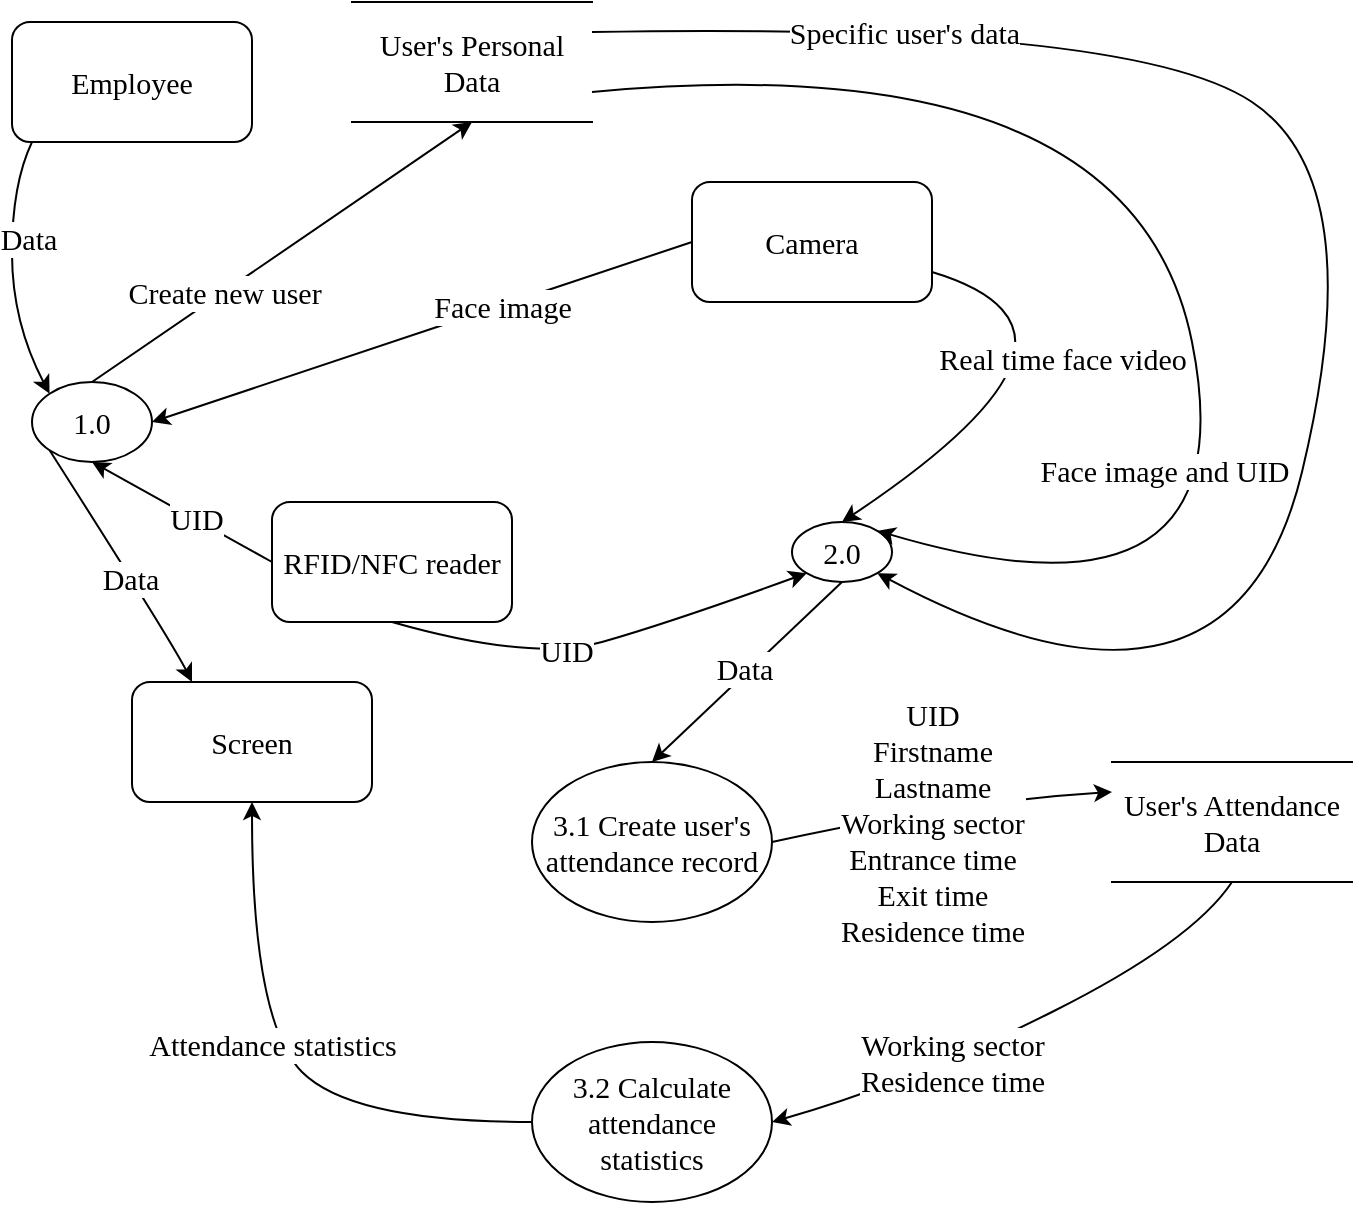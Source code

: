 <mxfile version="19.0.3" type="device"><diagram id="48Ti4a2o96BWrbXMQiaO" name="Page-1"><mxGraphModel dx="1038" dy="649" grid="1" gridSize="10" guides="1" tooltips="1" connect="1" arrows="1" fold="1" page="1" pageScale="1" pageWidth="827" pageHeight="1169" math="0" shadow="0"><root><mxCell id="0"/><mxCell id="1" parent="0"/><mxCell id="D2a95OKzljxfDCXw_Kl4-2" value="User's Personal Data" style="shape=partialRectangle;whiteSpace=wrap;html=1;left=0;right=0;fillColor=none;fontFamily=Times New Roman;fontSize=15;" parent="1" vertex="1"><mxGeometry x="240" y="30" width="120" height="60" as="geometry"/></mxCell><mxCell id="D2a95OKzljxfDCXw_Kl4-3" value="Employee" style="rounded=1;whiteSpace=wrap;html=1;fontFamily=Times New Roman;fontSize=15;" parent="1" vertex="1"><mxGeometry x="70" y="40" width="120" height="60" as="geometry"/></mxCell><mxCell id="D2a95OKzljxfDCXw_Kl4-20" style="edgeStyle=orthogonalEdgeStyle;rounded=0;orthogonalLoop=1;jettySize=auto;html=1;exitX=0.5;exitY=0;exitDx=0;exitDy=0;fontFamily=Times New Roman;fontSize=15;" parent="1" edge="1"><mxGeometry relative="1" as="geometry"><mxPoint x="410" y="250" as="targetPoint"/></mxGeometry></mxCell><mxCell id="D2a95OKzljxfDCXw_Kl4-25" value="Card's informations" style="edgeLabel;html=1;align=center;verticalAlign=middle;resizable=0;points=[];fontSize=15;fontFamily=Times New Roman;" parent="D2a95OKzljxfDCXw_Kl4-20" vertex="1" connectable="0"><mxGeometry x="-0.236" y="1" relative="1" as="geometry"><mxPoint y="22" as="offset"/></mxGeometry></mxCell><mxCell id="D2a95OKzljxfDCXw_Kl4-10" value="Camera" style="rounded=1;whiteSpace=wrap;html=1;fontFamily=Times New Roman;fontSize=15;" parent="1" vertex="1"><mxGeometry x="410" y="120" width="120" height="60" as="geometry"/></mxCell><mxCell id="D2a95OKzljxfDCXw_Kl4-11" value="Screen" style="rounded=1;whiteSpace=wrap;html=1;fontFamily=Times New Roman;fontSize=15;" parent="1" vertex="1"><mxGeometry x="130" y="370" width="120" height="60" as="geometry"/></mxCell><mxCell id="D2a95OKzljxfDCXw_Kl4-12" value="RFID/NFC reader" style="rounded=1;whiteSpace=wrap;html=1;fontFamily=Times New Roman;fontSize=15;" parent="1" vertex="1"><mxGeometry x="200" y="280" width="120" height="60" as="geometry"/></mxCell><mxCell id="D2a95OKzljxfDCXw_Kl4-15" value="" style="curved=1;endArrow=classic;html=1;rounded=0;fontFamily=Times New Roman;fontSize=15;exitX=0;exitY=1;exitDx=0;exitDy=0;entryX=0;entryY=0;entryDx=0;entryDy=0;" parent="1" target="D2a95OKzljxfDCXw_Kl4-47" edge="1"><mxGeometry width="50" height="50" relative="1" as="geometry"><mxPoint x="80" y="100" as="sourcePoint"/><mxPoint x="77.574" y="291.716" as="targetPoint"/><Array as="points"><mxPoint x="70" y="121"/><mxPoint x="70" y="190"/></Array></mxGeometry></mxCell><mxCell id="D2a95OKzljxfDCXw_Kl4-41" value="Data" style="edgeLabel;html=1;align=center;verticalAlign=middle;resizable=0;points=[];fontSize=15;fontFamily=Times New Roman;" parent="D2a95OKzljxfDCXw_Kl4-15" vertex="1" connectable="0"><mxGeometry x="-0.002" y="1" relative="1" as="geometry"><mxPoint x="7" y="-16" as="offset"/></mxGeometry></mxCell><mxCell id="D2a95OKzljxfDCXw_Kl4-16" value="" style="curved=1;endArrow=classic;html=1;rounded=0;fontFamily=Times New Roman;fontSize=15;exitX=0;exitY=0.5;exitDx=0;exitDy=0;entryX=0.5;entryY=1;entryDx=0;entryDy=0;" parent="1" source="D2a95OKzljxfDCXw_Kl4-12" target="D2a95OKzljxfDCXw_Kl4-47" edge="1"><mxGeometry width="50" height="50" relative="1" as="geometry"><mxPoint x="220" y="440" as="sourcePoint"/><mxPoint x="350" y="400" as="targetPoint"/><Array as="points"/></mxGeometry></mxCell><mxCell id="D2a95OKzljxfDCXw_Kl4-22" value="UID" style="edgeLabel;html=1;align=center;verticalAlign=middle;resizable=0;points=[];fontSize=15;fontFamily=Times New Roman;" parent="D2a95OKzljxfDCXw_Kl4-16" vertex="1" connectable="0"><mxGeometry x="-0.133" y="-1" relative="1" as="geometry"><mxPoint as="offset"/></mxGeometry></mxCell><mxCell id="D2a95OKzljxfDCXw_Kl4-17" value="" style="curved=1;endArrow=classic;html=1;rounded=0;fontFamily=Times New Roman;fontSize=15;entryX=1;entryY=0.5;entryDx=0;entryDy=0;exitX=0;exitY=0.5;exitDx=0;exitDy=0;" parent="1" source="D2a95OKzljxfDCXw_Kl4-10" target="D2a95OKzljxfDCXw_Kl4-47" edge="1"><mxGeometry width="50" height="50" relative="1" as="geometry"><mxPoint x="540" y="160" as="sourcePoint"/><mxPoint x="630" y="260" as="targetPoint"/><Array as="points"/></mxGeometry></mxCell><mxCell id="D2a95OKzljxfDCXw_Kl4-32" value="Face image" style="edgeLabel;html=1;align=center;verticalAlign=middle;resizable=0;points=[];fontSize=15;fontFamily=Times New Roman;" parent="D2a95OKzljxfDCXw_Kl4-17" vertex="1" connectable="0"><mxGeometry x="-0.293" y="1" relative="1" as="geometry"><mxPoint y="-1" as="offset"/></mxGeometry></mxCell><mxCell id="D2a95OKzljxfDCXw_Kl4-23" value="" style="curved=1;endArrow=classic;html=1;rounded=0;fontFamily=Times New Roman;fontSize=15;exitX=0.5;exitY=0;exitDx=0;exitDy=0;entryX=0.5;entryY=1;entryDx=0;entryDy=0;" parent="1" source="D2a95OKzljxfDCXw_Kl4-47" target="D2a95OKzljxfDCXw_Kl4-2" edge="1"><mxGeometry width="50" height="50" relative="1" as="geometry"><mxPoint x="410" y="170" as="sourcePoint"/><mxPoint x="490" y="110" as="targetPoint"/><Array as="points"/></mxGeometry></mxCell><mxCell id="D2a95OKzljxfDCXw_Kl4-26" value="Create new user" style="edgeLabel;html=1;align=center;verticalAlign=middle;resizable=0;points=[];fontSize=15;fontFamily=Times New Roman;" parent="D2a95OKzljxfDCXw_Kl4-23" vertex="1" connectable="0"><mxGeometry x="-0.311" relative="1" as="geometry"><mxPoint as="offset"/></mxGeometry></mxCell><mxCell id="D2a95OKzljxfDCXw_Kl4-47" value="1.0" style="ellipse;whiteSpace=wrap;html=1;fontFamily=Times New Roman;fontSize=15;" parent="1" vertex="1"><mxGeometry x="80" y="220" width="60" height="40" as="geometry"/></mxCell><mxCell id="9BydDUy9M2rx86zUnMPT-1" value="" style="curved=1;endArrow=classic;html=1;rounded=0;exitX=0;exitY=1;exitDx=0;exitDy=0;entryX=0.25;entryY=0;entryDx=0;entryDy=0;fontFamily=Times New Roman;fontSize=15;" parent="1" source="D2a95OKzljxfDCXw_Kl4-47" target="D2a95OKzljxfDCXw_Kl4-11" edge="1"><mxGeometry width="50" height="50" relative="1" as="geometry"><mxPoint x="350" y="340" as="sourcePoint"/><mxPoint x="400" y="290" as="targetPoint"/><Array as="points"><mxPoint x="150" y="350"/></Array></mxGeometry></mxCell><mxCell id="9BydDUy9M2rx86zUnMPT-2" value="Data" style="edgeLabel;html=1;align=center;verticalAlign=middle;resizable=0;points=[];fontFamily=Times New Roman;fontSize=15;" parent="9BydDUy9M2rx86zUnMPT-1" vertex="1" connectable="0"><mxGeometry x="0.011" y="6" relative="1" as="geometry"><mxPoint x="-2" y="9" as="offset"/></mxGeometry></mxCell><mxCell id="9BydDUy9M2rx86zUnMPT-8" value="2.0" style="ellipse;whiteSpace=wrap;html=1;fontFamily=Times New Roman;fontSize=15;" parent="1" vertex="1"><mxGeometry x="460" y="290" width="50" height="30" as="geometry"/></mxCell><mxCell id="9BydDUy9M2rx86zUnMPT-10" value="" style="curved=1;endArrow=classic;html=1;rounded=0;fontFamily=Times New Roman;fontSize=15;exitX=0.5;exitY=1;exitDx=0;exitDy=0;entryX=0;entryY=1;entryDx=0;entryDy=0;" parent="1" source="D2a95OKzljxfDCXw_Kl4-12" target="9BydDUy9M2rx86zUnMPT-8" edge="1"><mxGeometry width="50" height="50" relative="1" as="geometry"><mxPoint x="370" y="410" as="sourcePoint"/><mxPoint x="420" y="360" as="targetPoint"/><Array as="points"><mxPoint x="330" y="360"/><mxPoint x="400" y="340"/></Array></mxGeometry></mxCell><mxCell id="9BydDUy9M2rx86zUnMPT-13" value="UID" style="edgeLabel;html=1;align=center;verticalAlign=middle;resizable=0;points=[];fontSize=15;fontFamily=Times New Roman;" parent="9BydDUy9M2rx86zUnMPT-10" vertex="1" connectable="0"><mxGeometry x="-0.16" y="1" relative="1" as="geometry"><mxPoint as="offset"/></mxGeometry></mxCell><mxCell id="9BydDUy9M2rx86zUnMPT-11" value="" style="curved=1;endArrow=classic;html=1;rounded=0;fontFamily=Times New Roman;fontSize=15;entryX=0.5;entryY=0;entryDx=0;entryDy=0;exitX=1;exitY=0.75;exitDx=0;exitDy=0;" parent="1" source="D2a95OKzljxfDCXw_Kl4-10" target="9BydDUy9M2rx86zUnMPT-8" edge="1"><mxGeometry width="50" height="50" relative="1" as="geometry"><mxPoint x="490" y="390" as="sourcePoint"/><mxPoint x="629.038" y="238.787" as="targetPoint"/><Array as="points"><mxPoint x="580" y="180"/><mxPoint x="560" y="240"/></Array></mxGeometry></mxCell><mxCell id="9BydDUy9M2rx86zUnMPT-12" value="Real time face video" style="edgeLabel;html=1;align=center;verticalAlign=middle;resizable=0;points=[];fontSize=15;fontFamily=Times New Roman;" parent="9BydDUy9M2rx86zUnMPT-11" vertex="1" connectable="0"><mxGeometry x="-0.309" relative="1" as="geometry"><mxPoint x="21" y="10" as="offset"/></mxGeometry></mxCell><mxCell id="9BydDUy9M2rx86zUnMPT-19" value="" style="curved=1;endArrow=classic;html=1;rounded=0;fontFamily=Times New Roman;fontSize=15;exitX=1;exitY=0.75;exitDx=0;exitDy=0;entryX=1;entryY=0;entryDx=0;entryDy=0;" parent="1" source="D2a95OKzljxfDCXw_Kl4-2" target="9BydDUy9M2rx86zUnMPT-8" edge="1"><mxGeometry width="50" height="50" relative="1" as="geometry"><mxPoint x="570" y="100" as="sourcePoint"/><mxPoint x="609.246" y="446.82" as="targetPoint"/><Array as="points"><mxPoint x="630" y="50"/><mxPoint x="690" y="350"/></Array></mxGeometry></mxCell><mxCell id="9BydDUy9M2rx86zUnMPT-20" value="Face image and UID" style="edgeLabel;html=1;align=center;verticalAlign=middle;resizable=0;points=[];fontSize=15;fontFamily=Times New Roman;" parent="9BydDUy9M2rx86zUnMPT-19" vertex="1" connectable="0"><mxGeometry x="0.837" y="-7" relative="1" as="geometry"><mxPoint x="81" y="-42" as="offset"/></mxGeometry></mxCell><mxCell id="9BydDUy9M2rx86zUnMPT-22" value="" style="curved=1;endArrow=classic;html=1;rounded=0;fontFamily=Times New Roman;fontSize=15;exitX=0.5;exitY=1;exitDx=0;exitDy=0;entryX=0.5;entryY=0;entryDx=0;entryDy=0;" parent="1" source="9BydDUy9M2rx86zUnMPT-8" target="QKvb8Jh9y1Y_6Ww8Vgkc-2" edge="1"><mxGeometry width="50" height="50" relative="1" as="geometry"><mxPoint x="460" y="555" as="sourcePoint"/><mxPoint x="420" y="450" as="targetPoint"/><Array as="points"/></mxGeometry></mxCell><mxCell id="9BydDUy9M2rx86zUnMPT-23" value="Data" style="edgeLabel;html=1;align=center;verticalAlign=middle;resizable=0;points=[];fontSize=15;fontFamily=Times New Roman;" parent="9BydDUy9M2rx86zUnMPT-22" vertex="1" connectable="0"><mxGeometry x="0.159" y="-2" relative="1" as="geometry"><mxPoint x="7" y="-8" as="offset"/></mxGeometry></mxCell><mxCell id="9BydDUy9M2rx86zUnMPT-26" value="User's Attendance&lt;br style=&quot;font-size: 15px;&quot;&gt;Data" style="shape=partialRectangle;whiteSpace=wrap;html=1;left=0;right=0;fillColor=none;fontFamily=Times New Roman;fontSize=15;" parent="1" vertex="1"><mxGeometry x="620" y="410" width="120" height="60" as="geometry"/></mxCell><mxCell id="P8dIeVns6tS2s3tl7MHi-1" value="" style="curved=1;endArrow=classic;html=1;rounded=0;fontFamily=Times New Roman;fontSize=15;exitX=1;exitY=0.25;exitDx=0;exitDy=0;entryX=1;entryY=1;entryDx=0;entryDy=0;" parent="1" source="D2a95OKzljxfDCXw_Kl4-2" target="9BydDUy9M2rx86zUnMPT-8" edge="1"><mxGeometry width="50" height="50" relative="1" as="geometry"><mxPoint x="540" y="70" as="sourcePoint"/><mxPoint x="500" y="330" as="targetPoint"/><Array as="points"><mxPoint x="630" y="40"/><mxPoint x="750" y="120"/><mxPoint x="680" y="410"/></Array></mxGeometry></mxCell><mxCell id="P8dIeVns6tS2s3tl7MHi-2" value="Specific user's data" style="edgeLabel;html=1;align=center;verticalAlign=middle;resizable=0;points=[];fontSize=15;fontFamily=Times New Roman;" parent="P8dIeVns6tS2s3tl7MHi-1" vertex="1" connectable="0"><mxGeometry x="-0.66" y="-3" relative="1" as="geometry"><mxPoint as="offset"/></mxGeometry></mxCell><mxCell id="QKvb8Jh9y1Y_6Ww8Vgkc-1" value="3.2 Calculate attendance statistics" style="ellipse;whiteSpace=wrap;html=1;fontFamily=Times New Roman;fontSize=15;" parent="1" vertex="1"><mxGeometry x="330" y="550" width="120" height="80" as="geometry"/></mxCell><mxCell id="QKvb8Jh9y1Y_6Ww8Vgkc-2" value="3.1 Create user's attendance record" style="ellipse;whiteSpace=wrap;html=1;fontFamily=Times New Roman;fontSize=15;" parent="1" vertex="1"><mxGeometry x="330" y="410" width="120" height="80" as="geometry"/></mxCell><mxCell id="QKvb8Jh9y1Y_6Ww8Vgkc-3" value="" style="curved=1;endArrow=classic;html=1;rounded=0;entryX=1;entryY=0.5;entryDx=0;entryDy=0;exitX=0.5;exitY=1;exitDx=0;exitDy=0;fontFamily=Times New Roman;fontSize=15;" parent="1" source="9BydDUy9M2rx86zUnMPT-26" target="QKvb8Jh9y1Y_6Ww8Vgkc-1" edge="1"><mxGeometry width="50" height="50" relative="1" as="geometry"><mxPoint x="520" y="520" as="sourcePoint"/><mxPoint x="470" y="570" as="targetPoint"/><Array as="points"><mxPoint x="660" y="500"/><mxPoint x="520" y="570"/></Array></mxGeometry></mxCell><mxCell id="SYd0fw5WJzOiytHv63Vz-4" value="Working sector&lt;br&gt;Residence time" style="edgeLabel;html=1;align=center;verticalAlign=middle;resizable=0;points=[];fontSize=15;fontFamily=Times New Roman;" vertex="1" connectable="0" parent="QKvb8Jh9y1Y_6Ww8Vgkc-3"><mxGeometry x="0.284" relative="1" as="geometry"><mxPoint as="offset"/></mxGeometry></mxCell><mxCell id="QKvb8Jh9y1Y_6Ww8Vgkc-4" value="" style="curved=1;endArrow=classic;html=1;rounded=0;exitX=1;exitY=0.5;exitDx=0;exitDy=0;entryX=0;entryY=0.25;entryDx=0;entryDy=0;fontFamily=Times New Roman;fontSize=15;" parent="1" source="QKvb8Jh9y1Y_6Ww8Vgkc-2" target="9BydDUy9M2rx86zUnMPT-26" edge="1"><mxGeometry width="50" height="50" relative="1" as="geometry"><mxPoint x="500" y="460" as="sourcePoint"/><mxPoint x="550" y="410" as="targetPoint"/><Array as="points"><mxPoint x="540" y="430"/></Array></mxGeometry></mxCell><mxCell id="SYd0fw5WJzOiytHv63Vz-1" value="UID&lt;br&gt;Firstname&lt;br&gt;Lastname&lt;br&gt;Working sector&lt;br&gt;Entrance time&lt;br&gt;Exit time&lt;br&gt;Residence time" style="edgeLabel;html=1;align=center;verticalAlign=middle;resizable=0;points=[];fontSize=15;fontFamily=Times New Roman;" vertex="1" connectable="0" parent="1"><mxGeometry x="-0.355" y="23" relative="1" as="geometry"><mxPoint x="530" y="440" as="offset"/></mxGeometry></mxCell><mxCell id="SYd0fw5WJzOiytHv63Vz-2" value="" style="curved=1;endArrow=classic;html=1;rounded=0;fontFamily=Times New Roman;fontSize=15;entryX=0.5;entryY=1;entryDx=0;entryDy=0;exitX=0;exitY=0.5;exitDx=0;exitDy=0;" edge="1" parent="1" source="QKvb8Jh9y1Y_6Ww8Vgkc-1" target="D2a95OKzljxfDCXw_Kl4-11"><mxGeometry width="50" height="50" relative="1" as="geometry"><mxPoint x="190" y="590" as="sourcePoint"/><mxPoint x="240" y="540" as="targetPoint"/><Array as="points"><mxPoint x="240" y="590"/><mxPoint x="190" y="540"/></Array></mxGeometry></mxCell><mxCell id="SYd0fw5WJzOiytHv63Vz-3" value="Attendance statistics" style="edgeLabel;html=1;align=center;verticalAlign=middle;resizable=0;points=[];fontSize=15;fontFamily=Times New Roman;" vertex="1" connectable="0" parent="SYd0fw5WJzOiytHv63Vz-2"><mxGeometry x="-0.287" y="-8" relative="1" as="geometry"><mxPoint x="-41" y="-29" as="offset"/></mxGeometry></mxCell></root></mxGraphModel></diagram></mxfile>